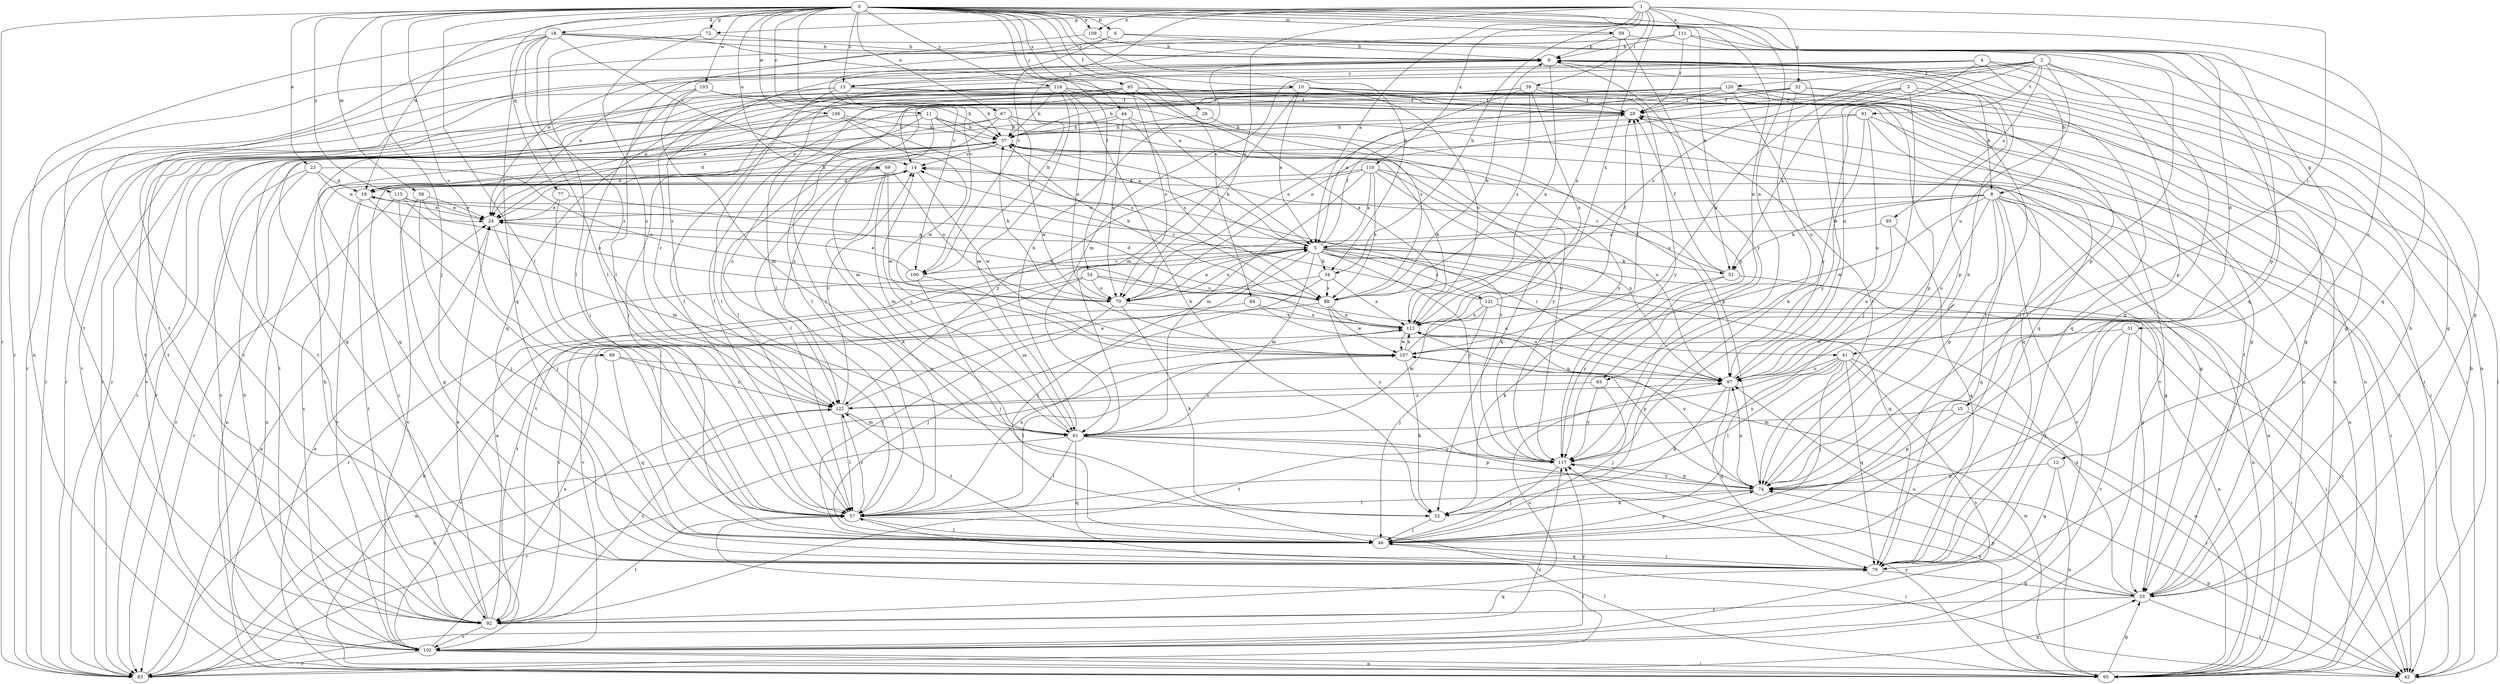 strict digraph  {
0;
1;
2;
3;
4;
5;
6;
8;
9;
10;
11;
12;
13;
14;
15;
18;
19;
23;
24;
26;
28;
31;
32;
33;
34;
37;
39;
41;
42;
44;
46;
51;
52;
54;
57;
58;
59;
61;
63;
65;
67;
69;
70;
72;
74;
77;
79;
83;
84;
85;
88;
91;
92;
93;
97;
99;
100;
102;
103;
106;
107;
109;
110;
111;
112;
115;
116;
117;
120;
121;
122;
0 -> 6  [label=b];
0 -> 10  [label=c];
0 -> 11  [label=c];
0 -> 12  [label=c];
0 -> 13  [label=c];
0 -> 15  [label=d];
0 -> 18  [label=d];
0 -> 23  [label=e];
0 -> 26  [label=f];
0 -> 31  [label=g];
0 -> 34  [label=h];
0 -> 44  [label=j];
0 -> 46  [label=j];
0 -> 51  [label=k];
0 -> 54  [label=l];
0 -> 57  [label=l];
0 -> 58  [label=m];
0 -> 59  [label=m];
0 -> 63  [label=n];
0 -> 67  [label=o];
0 -> 69  [label=o];
0 -> 72  [label=p];
0 -> 77  [label=q];
0 -> 83  [label=r];
0 -> 84  [label=s];
0 -> 85  [label=s];
0 -> 99  [label=v];
0 -> 100  [label=v];
0 -> 103  [label=w];
0 -> 106  [label=w];
0 -> 109  [label=x];
0 -> 115  [label=y];
0 -> 116  [label=y];
1 -> 5  [label=a];
1 -> 19  [label=d];
1 -> 32  [label=g];
1 -> 34  [label=h];
1 -> 39  [label=i];
1 -> 41  [label=i];
1 -> 63  [label=n];
1 -> 70  [label=o];
1 -> 72  [label=p];
1 -> 100  [label=v];
1 -> 109  [label=x];
1 -> 110  [label=x];
1 -> 111  [label=x];
1 -> 112  [label=x];
2 -> 61  [label=m];
2 -> 74  [label=p];
2 -> 79  [label=q];
2 -> 88  [label=s];
2 -> 91  [label=t];
2 -> 93  [label=u];
2 -> 97  [label=u];
2 -> 107  [label=w];
2 -> 117  [label=y];
2 -> 120  [label=z];
3 -> 8  [label=b];
3 -> 28  [label=f];
3 -> 33  [label=g];
3 -> 46  [label=j];
3 -> 51  [label=k];
3 -> 70  [label=o];
4 -> 8  [label=b];
4 -> 13  [label=c];
4 -> 33  [label=g];
4 -> 57  [label=l];
4 -> 65  [label=n];
4 -> 83  [label=r];
4 -> 97  [label=u];
5 -> 28  [label=f];
5 -> 33  [label=g];
5 -> 34  [label=h];
5 -> 37  [label=h];
5 -> 41  [label=i];
5 -> 46  [label=j];
5 -> 51  [label=k];
5 -> 61  [label=m];
5 -> 65  [label=n];
5 -> 70  [label=o];
5 -> 79  [label=q];
5 -> 83  [label=r];
5 -> 100  [label=v];
5 -> 117  [label=y];
5 -> 121  [label=z];
6 -> 9  [label=b];
6 -> 33  [label=g];
6 -> 92  [label=t];
6 -> 100  [label=v];
8 -> 24  [label=e];
8 -> 33  [label=g];
8 -> 42  [label=i];
8 -> 51  [label=k];
8 -> 65  [label=n];
8 -> 74  [label=p];
8 -> 79  [label=q];
8 -> 92  [label=t];
8 -> 97  [label=u];
8 -> 102  [label=v];
8 -> 107  [label=w];
9 -> 13  [label=c];
9 -> 24  [label=e];
9 -> 33  [label=g];
9 -> 74  [label=p];
9 -> 102  [label=v];
9 -> 112  [label=x];
9 -> 117  [label=y];
10 -> 5  [label=a];
10 -> 24  [label=e];
10 -> 28  [label=f];
10 -> 42  [label=i];
10 -> 57  [label=l];
10 -> 61  [label=m];
10 -> 65  [label=n];
10 -> 92  [label=t];
10 -> 112  [label=x];
10 -> 117  [label=y];
11 -> 5  [label=a];
11 -> 37  [label=h];
11 -> 61  [label=m];
11 -> 74  [label=p];
11 -> 83  [label=r];
11 -> 122  [label=z];
12 -> 65  [label=n];
12 -> 74  [label=p];
12 -> 79  [label=q];
13 -> 28  [label=f];
13 -> 37  [label=h];
13 -> 57  [label=l];
13 -> 79  [label=q];
13 -> 92  [label=t];
13 -> 122  [label=z];
14 -> 19  [label=d];
14 -> 107  [label=w];
15 -> 42  [label=i];
15 -> 61  [label=m];
15 -> 74  [label=p];
18 -> 5  [label=a];
18 -> 9  [label=b];
18 -> 14  [label=c];
18 -> 57  [label=l];
18 -> 65  [label=n];
18 -> 74  [label=p];
18 -> 79  [label=q];
18 -> 92  [label=t];
18 -> 122  [label=z];
19 -> 24  [label=e];
19 -> 37  [label=h];
19 -> 46  [label=j];
19 -> 92  [label=t];
19 -> 102  [label=v];
23 -> 19  [label=d];
23 -> 24  [label=e];
23 -> 65  [label=n];
23 -> 70  [label=o];
23 -> 83  [label=r];
24 -> 5  [label=a];
24 -> 57  [label=l];
26 -> 37  [label=h];
26 -> 97  [label=u];
28 -> 37  [label=h];
28 -> 42  [label=i];
31 -> 42  [label=i];
31 -> 46  [label=j];
31 -> 102  [label=v];
31 -> 107  [label=w];
32 -> 24  [label=e];
32 -> 28  [label=f];
32 -> 37  [label=h];
32 -> 46  [label=j];
32 -> 52  [label=k];
32 -> 79  [label=q];
33 -> 9  [label=b];
33 -> 28  [label=f];
33 -> 42  [label=i];
33 -> 74  [label=p];
33 -> 92  [label=t];
33 -> 97  [label=u];
33 -> 112  [label=x];
34 -> 70  [label=o];
34 -> 88  [label=s];
34 -> 102  [label=v];
34 -> 112  [label=x];
37 -> 14  [label=c];
37 -> 19  [label=d];
37 -> 33  [label=g];
37 -> 57  [label=l];
37 -> 102  [label=v];
37 -> 117  [label=y];
39 -> 5  [label=a];
39 -> 28  [label=f];
39 -> 57  [label=l];
39 -> 65  [label=n];
39 -> 83  [label=r];
39 -> 88  [label=s];
39 -> 112  [label=x];
41 -> 46  [label=j];
41 -> 57  [label=l];
41 -> 65  [label=n];
41 -> 79  [label=q];
41 -> 92  [label=t];
41 -> 97  [label=u];
41 -> 102  [label=v];
41 -> 117  [label=y];
42 -> 74  [label=p];
44 -> 37  [label=h];
44 -> 70  [label=o];
44 -> 83  [label=r];
44 -> 88  [label=s];
44 -> 117  [label=y];
46 -> 74  [label=p];
46 -> 79  [label=q];
46 -> 122  [label=z];
51 -> 14  [label=c];
51 -> 28  [label=f];
51 -> 42  [label=i];
51 -> 52  [label=k];
51 -> 117  [label=y];
52 -> 46  [label=j];
54 -> 65  [label=n];
54 -> 70  [label=o];
54 -> 88  [label=s];
54 -> 92  [label=t];
54 -> 97  [label=u];
57 -> 42  [label=i];
57 -> 46  [label=j];
57 -> 92  [label=t];
57 -> 112  [label=x];
57 -> 122  [label=z];
58 -> 24  [label=e];
58 -> 46  [label=j];
58 -> 70  [label=o];
58 -> 102  [label=v];
59 -> 9  [label=b];
59 -> 79  [label=q];
59 -> 112  [label=x];
59 -> 117  [label=y];
59 -> 122  [label=z];
61 -> 9  [label=b];
61 -> 14  [label=c];
61 -> 57  [label=l];
61 -> 65  [label=n];
61 -> 74  [label=p];
61 -> 79  [label=q];
61 -> 83  [label=r];
61 -> 117  [label=y];
63 -> 46  [label=j];
63 -> 117  [label=y];
63 -> 122  [label=z];
65 -> 9  [label=b];
65 -> 24  [label=e];
65 -> 33  [label=g];
65 -> 57  [label=l];
65 -> 107  [label=w];
65 -> 117  [label=y];
67 -> 37  [label=h];
67 -> 42  [label=i];
67 -> 57  [label=l];
67 -> 79  [label=q];
67 -> 92  [label=t];
67 -> 107  [label=w];
67 -> 117  [label=y];
69 -> 19  [label=d];
69 -> 52  [label=k];
69 -> 61  [label=m];
69 -> 65  [label=n];
69 -> 70  [label=o];
69 -> 107  [label=w];
70 -> 5  [label=a];
70 -> 37  [label=h];
70 -> 46  [label=j];
70 -> 52  [label=k];
70 -> 112  [label=x];
72 -> 9  [label=b];
72 -> 57  [label=l];
72 -> 122  [label=z];
74 -> 9  [label=b];
74 -> 28  [label=f];
74 -> 52  [label=k];
74 -> 57  [label=l];
74 -> 97  [label=u];
74 -> 112  [label=x];
74 -> 117  [label=y];
77 -> 24  [label=e];
77 -> 57  [label=l];
77 -> 112  [label=x];
79 -> 33  [label=g];
79 -> 46  [label=j];
83 -> 24  [label=e];
83 -> 33  [label=g];
83 -> 57  [label=l];
83 -> 107  [label=w];
83 -> 117  [label=y];
83 -> 122  [label=z];
84 -> 92  [label=t];
84 -> 97  [label=u];
84 -> 112  [label=x];
85 -> 14  [label=c];
85 -> 28  [label=f];
85 -> 42  [label=i];
85 -> 57  [label=l];
85 -> 70  [label=o];
85 -> 83  [label=r];
85 -> 112  [label=x];
88 -> 9  [label=b];
88 -> 19  [label=d];
88 -> 37  [label=h];
88 -> 46  [label=j];
88 -> 107  [label=w];
88 -> 112  [label=x];
88 -> 117  [label=y];
91 -> 37  [label=h];
91 -> 79  [label=q];
91 -> 97  [label=u];
91 -> 102  [label=v];
91 -> 117  [label=y];
91 -> 122  [label=z];
92 -> 5  [label=a];
92 -> 14  [label=c];
92 -> 24  [label=e];
92 -> 37  [label=h];
92 -> 79  [label=q];
92 -> 97  [label=u];
92 -> 102  [label=v];
92 -> 122  [label=z];
93 -> 5  [label=a];
93 -> 79  [label=q];
93 -> 97  [label=u];
97 -> 9  [label=b];
97 -> 52  [label=k];
97 -> 79  [label=q];
97 -> 122  [label=z];
99 -> 79  [label=q];
99 -> 97  [label=u];
99 -> 102  [label=v];
99 -> 122  [label=z];
100 -> 9  [label=b];
100 -> 24  [label=e];
100 -> 46  [label=j];
100 -> 61  [label=m];
102 -> 14  [label=c];
102 -> 37  [label=h];
102 -> 42  [label=i];
102 -> 65  [label=n];
102 -> 83  [label=r];
102 -> 112  [label=x];
102 -> 117  [label=y];
103 -> 28  [label=f];
103 -> 37  [label=h];
103 -> 46  [label=j];
103 -> 61  [label=m];
103 -> 102  [label=v];
106 -> 37  [label=h];
106 -> 79  [label=q];
106 -> 88  [label=s];
106 -> 102  [label=v];
106 -> 107  [label=w];
107 -> 28  [label=f];
107 -> 52  [label=k];
107 -> 57  [label=l];
107 -> 97  [label=u];
107 -> 112  [label=x];
109 -> 9  [label=b];
109 -> 57  [label=l];
110 -> 5  [label=a];
110 -> 19  [label=d];
110 -> 52  [label=k];
110 -> 61  [label=m];
110 -> 65  [label=n];
110 -> 88  [label=s];
110 -> 97  [label=u];
110 -> 122  [label=z];
111 -> 9  [label=b];
111 -> 24  [label=e];
111 -> 28  [label=f];
111 -> 74  [label=p];
111 -> 79  [label=q];
111 -> 83  [label=r];
112 -> 37  [label=h];
112 -> 74  [label=p];
112 -> 107  [label=w];
115 -> 24  [label=e];
115 -> 61  [label=m];
115 -> 79  [label=q];
115 -> 83  [label=r];
115 -> 97  [label=u];
116 -> 28  [label=f];
116 -> 33  [label=g];
116 -> 37  [label=h];
116 -> 46  [label=j];
116 -> 52  [label=k];
116 -> 61  [label=m];
116 -> 70  [label=o];
116 -> 79  [label=q];
116 -> 83  [label=r];
116 -> 88  [label=s];
117 -> 14  [label=c];
117 -> 46  [label=j];
117 -> 74  [label=p];
120 -> 24  [label=e];
120 -> 28  [label=f];
120 -> 42  [label=i];
120 -> 46  [label=j];
120 -> 57  [label=l];
120 -> 65  [label=n];
120 -> 70  [label=o];
120 -> 74  [label=p];
120 -> 83  [label=r];
120 -> 92  [label=t];
120 -> 97  [label=u];
121 -> 14  [label=c];
121 -> 28  [label=f];
121 -> 42  [label=i];
121 -> 46  [label=j];
121 -> 61  [label=m];
121 -> 65  [label=n];
121 -> 112  [label=x];
122 -> 5  [label=a];
122 -> 14  [label=c];
122 -> 57  [label=l];
122 -> 61  [label=m];
}
